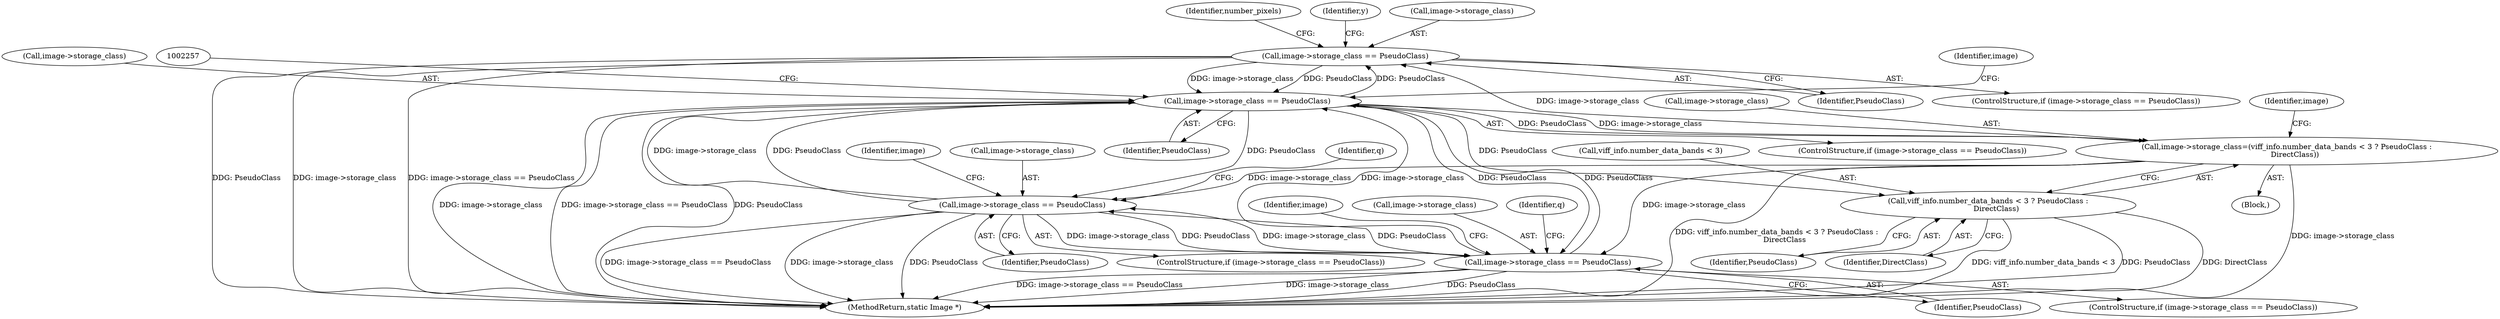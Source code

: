 digraph "0_ImageMagick_134463b926fa965571aa4febd61b810be5e7da05_0@pointer" {
"1001945" [label="(Call,image->storage_class == PseudoClass)"];
"1001146" [label="(Call,image->storage_class=(viff_info.number_data_bands < 3 ? PseudoClass :\n       DirectClass))"];
"1002251" [label="(Call,image->storage_class == PseudoClass)"];
"1001945" [label="(Call,image->storage_class == PseudoClass)"];
"1001894" [label="(Call,image->storage_class == PseudoClass)"];
"1001811" [label="(Call,image->storage_class == PseudoClass)"];
"1001150" [label="(Call,viff_info.number_data_bands < 3 ? PseudoClass :\n       DirectClass)"];
"1001150" [label="(Call,viff_info.number_data_bands < 3 ? PseudoClass :\n       DirectClass)"];
"1002250" [label="(ControlStructure,if (image->storage_class == PseudoClass))"];
"1001817" [label="(Identifier,image)"];
"1001147" [label="(Call,image->storage_class)"];
"1001893" [label="(ControlStructure,if (image->storage_class == PseudoClass))"];
"1001900" [label="(Identifier,image)"];
"1001895" [label="(Call,image->storage_class)"];
"1002370" [label="(MethodReturn,static Image *)"];
"1000215" [label="(Block,)"];
"1001157" [label="(Identifier,DirectClass)"];
"1002251" [label="(Call,image->storage_class == PseudoClass)"];
"1001146" [label="(Call,image->storage_class=(viff_info.number_data_bands < 3 ? PseudoClass :\n       DirectClass))"];
"1001898" [label="(Identifier,PseudoClass)"];
"1001815" [label="(Identifier,PseudoClass)"];
"1001894" [label="(Call,image->storage_class == PseudoClass)"];
"1002264" [label="(Identifier,image)"];
"1001156" [label="(Identifier,PseudoClass)"];
"1001949" [label="(Identifier,PseudoClass)"];
"1002252" [label="(Call,image->storage_class)"];
"1002041" [label="(Identifier,number_pixels)"];
"1001945" [label="(Call,image->storage_class == PseudoClass)"];
"1001160" [label="(Identifier,image)"];
"1001812" [label="(Call,image->storage_class)"];
"1001944" [label="(ControlStructure,if (image->storage_class == PseudoClass))"];
"1001823" [label="(Identifier,q)"];
"1002255" [label="(Identifier,PseudoClass)"];
"1001952" [label="(Identifier,y)"];
"1001151" [label="(Call,viff_info.number_data_bands < 3)"];
"1001946" [label="(Call,image->storage_class)"];
"1001811" [label="(Call,image->storage_class == PseudoClass)"];
"1001810" [label="(ControlStructure,if (image->storage_class == PseudoClass))"];
"1001906" [label="(Identifier,q)"];
"1001945" -> "1001944"  [label="AST: "];
"1001945" -> "1001949"  [label="CFG: "];
"1001946" -> "1001945"  [label="AST: "];
"1001949" -> "1001945"  [label="AST: "];
"1001952" -> "1001945"  [label="CFG: "];
"1002041" -> "1001945"  [label="CFG: "];
"1001945" -> "1002370"  [label="DDG: PseudoClass"];
"1001945" -> "1002370"  [label="DDG: image->storage_class"];
"1001945" -> "1002370"  [label="DDG: image->storage_class == PseudoClass"];
"1001146" -> "1001945"  [label="DDG: image->storage_class"];
"1002251" -> "1001945"  [label="DDG: PseudoClass"];
"1001945" -> "1002251"  [label="DDG: image->storage_class"];
"1001945" -> "1002251"  [label="DDG: PseudoClass"];
"1001146" -> "1000215"  [label="AST: "];
"1001146" -> "1001150"  [label="CFG: "];
"1001147" -> "1001146"  [label="AST: "];
"1001150" -> "1001146"  [label="AST: "];
"1001160" -> "1001146"  [label="CFG: "];
"1001146" -> "1002370"  [label="DDG: viff_info.number_data_bands < 3 ? PseudoClass :\n       DirectClass"];
"1001146" -> "1002370"  [label="DDG: image->storage_class"];
"1002251" -> "1001146"  [label="DDG: PseudoClass"];
"1001146" -> "1001811"  [label="DDG: image->storage_class"];
"1001146" -> "1001894"  [label="DDG: image->storage_class"];
"1001146" -> "1002251"  [label="DDG: image->storage_class"];
"1002251" -> "1002250"  [label="AST: "];
"1002251" -> "1002255"  [label="CFG: "];
"1002252" -> "1002251"  [label="AST: "];
"1002255" -> "1002251"  [label="AST: "];
"1002257" -> "1002251"  [label="CFG: "];
"1002264" -> "1002251"  [label="CFG: "];
"1002251" -> "1002370"  [label="DDG: image->storage_class"];
"1002251" -> "1002370"  [label="DDG: image->storage_class == PseudoClass"];
"1002251" -> "1002370"  [label="DDG: PseudoClass"];
"1002251" -> "1001150"  [label="DDG: PseudoClass"];
"1002251" -> "1001811"  [label="DDG: PseudoClass"];
"1002251" -> "1001894"  [label="DDG: PseudoClass"];
"1001894" -> "1002251"  [label="DDG: image->storage_class"];
"1001894" -> "1002251"  [label="DDG: PseudoClass"];
"1001811" -> "1002251"  [label="DDG: image->storage_class"];
"1001811" -> "1002251"  [label="DDG: PseudoClass"];
"1001894" -> "1001893"  [label="AST: "];
"1001894" -> "1001898"  [label="CFG: "];
"1001895" -> "1001894"  [label="AST: "];
"1001898" -> "1001894"  [label="AST: "];
"1001900" -> "1001894"  [label="CFG: "];
"1001906" -> "1001894"  [label="CFG: "];
"1001894" -> "1002370"  [label="DDG: image->storage_class == PseudoClass"];
"1001894" -> "1002370"  [label="DDG: image->storage_class"];
"1001894" -> "1002370"  [label="DDG: PseudoClass"];
"1001894" -> "1001811"  [label="DDG: image->storage_class"];
"1001894" -> "1001811"  [label="DDG: PseudoClass"];
"1001811" -> "1001894"  [label="DDG: image->storage_class"];
"1001811" -> "1001894"  [label="DDG: PseudoClass"];
"1001811" -> "1001810"  [label="AST: "];
"1001811" -> "1001815"  [label="CFG: "];
"1001812" -> "1001811"  [label="AST: "];
"1001815" -> "1001811"  [label="AST: "];
"1001817" -> "1001811"  [label="CFG: "];
"1001823" -> "1001811"  [label="CFG: "];
"1001811" -> "1002370"  [label="DDG: image->storage_class"];
"1001811" -> "1002370"  [label="DDG: PseudoClass"];
"1001811" -> "1002370"  [label="DDG: image->storage_class == PseudoClass"];
"1001150" -> "1001156"  [label="CFG: "];
"1001150" -> "1001157"  [label="CFG: "];
"1001151" -> "1001150"  [label="AST: "];
"1001156" -> "1001150"  [label="AST: "];
"1001157" -> "1001150"  [label="AST: "];
"1001150" -> "1002370"  [label="DDG: viff_info.number_data_bands < 3"];
"1001150" -> "1002370"  [label="DDG: PseudoClass"];
"1001150" -> "1002370"  [label="DDG: DirectClass"];
}
